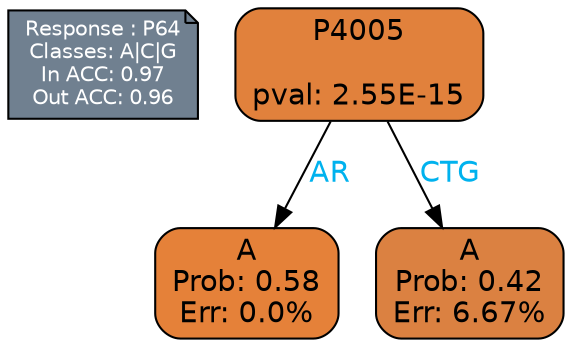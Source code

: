 digraph Tree {
node [shape=box, style="filled, rounded", color="black", fontname=helvetica] ;
graph [ranksep=equally, splines=polylines, bgcolor=transparent, dpi=600] ;
edge [fontname=helvetica] ;
LEGEND [label="Response : P64
Classes: A|C|G
In ACC: 0.97
Out ACC: 0.96
",shape=note,align=left,style=filled,fillcolor="slategray",fontcolor="white",fontsize=10];1 [label="P4005

pval: 2.55E-15", fillcolor="#e1813c"] ;
2 [label="A
Prob: 0.58
Err: 0.0%", fillcolor="#e58139"] ;
3 [label="A
Prob: 0.42
Err: 6.67%", fillcolor="#db8141"] ;
1 -> 2 [label="AR",fontcolor=deepskyblue2] ;
1 -> 3 [label="CTG",fontcolor=deepskyblue2] ;
{rank = same; 2;3;}{rank = same; LEGEND;1;}}